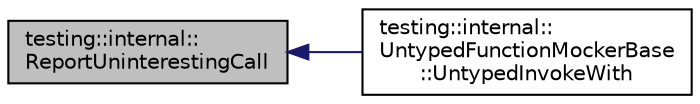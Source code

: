 digraph "testing::internal::ReportUninterestingCall"
{
  edge [fontname="Helvetica",fontsize="10",labelfontname="Helvetica",labelfontsize="10"];
  node [fontname="Helvetica",fontsize="10",shape=record];
  rankdir="LR";
  Node2747 [label="testing::internal::\lReportUninterestingCall",height=0.2,width=0.4,color="black", fillcolor="grey75", style="filled", fontcolor="black"];
  Node2747 -> Node2748 [dir="back",color="midnightblue",fontsize="10",style="solid",fontname="Helvetica"];
  Node2748 [label="testing::internal::\lUntypedFunctionMockerBase\l::UntypedInvokeWith",height=0.2,width=0.4,color="black", fillcolor="white", style="filled",URL="$d3/d5f/classtesting_1_1internal_1_1_untyped_function_mocker_base.html#adaec41c0ba8a07c2415f6c8efa0ca54f"];
}
